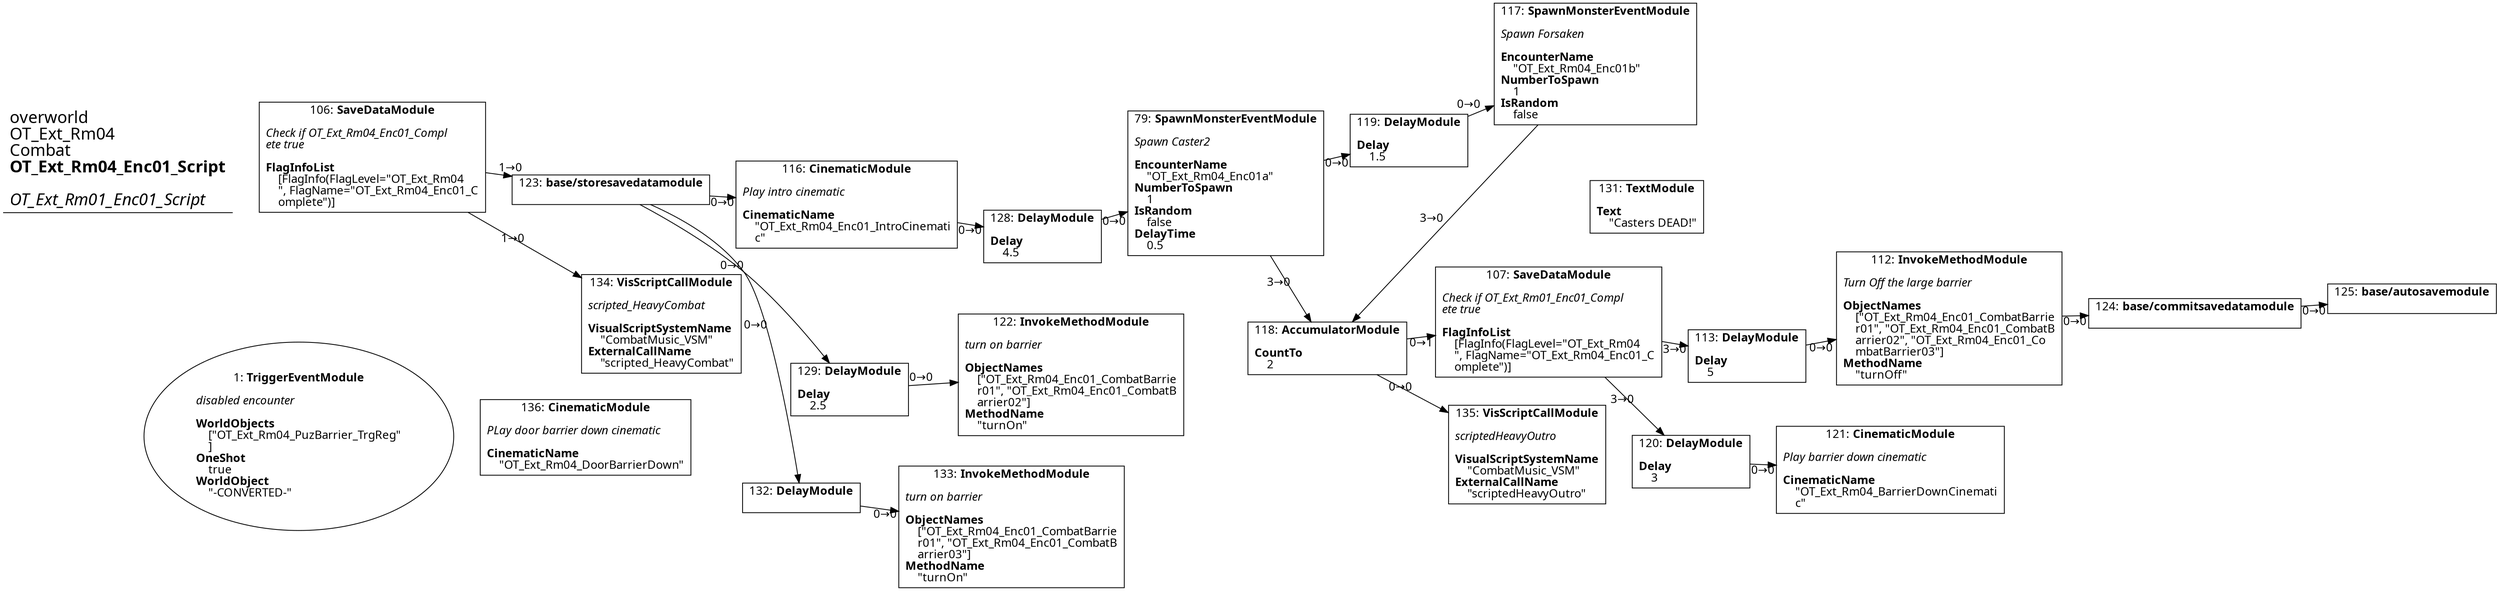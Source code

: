 digraph {
    layout = fdp;
    overlap = prism;
    sep = "+16";
    splines = spline;

    node [ shape = box ];

    graph [ fontname = "Segoe UI" ];
    node [ fontname = "Segoe UI" ];
    edge [ fontname = "Segoe UI" ];

    1 [ label = <1: <b>TriggerEventModule</b><br/><br/><i>disabled encounter<br align="left"/></i><br align="left"/><b>WorldObjects</b><br align="left"/>    [&quot;OT_Ext_Rm04_PuzBarrier_TrgReg&quot;<br align="left"/>    ]<br align="left"/><b>OneShot</b><br align="left"/>    true<br align="left"/><b>WorldObject</b><br align="left"/>    &quot;-CONVERTED-&quot;<br align="left"/>> ];
    1 [ shape = oval ]
    1 [ pos = "0.003,-2.71!" ];

    79 [ label = <79: <b>SpawnMonsterEventModule</b><br/><br/><i>Spawn Caster2<br align="left"/></i><br align="left"/><b>EncounterName</b><br align="left"/>    &quot;OT_Ext_Rm04_Enc01a&quot;<br align="left"/><b>NumberToSpawn</b><br align="left"/>    1<br align="left"/><b>IsRandom</b><br align="left"/>    false<br align="left"/><b>DelayTime</b><br align="left"/>    0.5<br align="left"/>> ];
    79 [ pos = "1.189,-2.414!" ];
    79 -> 119 [ label = "0→0" ];
    79 -> 118 [ label = "3→0" ];

    106 [ label = <106: <b>SaveDataModule</b><br/><br/><i>Check if OT_Ext_Rm04_Enc01_Compl<br align="left"/>ete true<br align="left"/></i><br align="left"/><b>FlagInfoList</b><br align="left"/>    [FlagInfo(FlagLevel=&quot;OT_Ext_Rm04<br align="left"/>    &quot;, FlagName=&quot;OT_Ext_Rm04_Enc01_C<br align="left"/>    omplete&quot;)]<br align="left"/>> ];
    106 [ pos = "0.275,-2.368!" ];
    106 -> 123 [ label = "1→0" ];
    106 -> 134 [ label = "1→0" ];

    107 [ label = <107: <b>SaveDataModule</b><br/><br/><i>Check if OT_Ext_Rm01_Enc01_Compl<br align="left"/>ete true<br align="left"/></i><br align="left"/><b>FlagInfoList</b><br align="left"/>    [FlagInfo(FlagLevel=&quot;OT_Ext_Rm04<br align="left"/>    &quot;, FlagName=&quot;OT_Ext_Rm04_Enc01_C<br align="left"/>    omplete&quot;)]<br align="left"/>> ];
    107 [ pos = "2.242,-2.7580001!" ];
    107 -> 113 [ label = "3→0" ];
    107 -> 120 [ label = "3→0" ];

    112 [ label = <112: <b>InvokeMethodModule</b><br/><br/><i>Turn Off the large barrier<br align="left"/></i><br align="left"/><b>ObjectNames</b><br align="left"/>    [&quot;OT_Ext_Rm04_Enc01_CombatBarrie<br align="left"/>    r01&quot;, &quot;OT_Ext_Rm04_Enc01_CombatB<br align="left"/>    arrier02&quot;, &quot;OT_Ext_Rm04_Enc01_Co<br align="left"/>    mbatBarrier03&quot;]<br align="left"/><b>MethodName</b><br align="left"/>    &quot;turnOff&quot;<br align="left"/>> ];
    112 [ pos = "2.6920002,-2.8040001!" ];
    112 -> 124 [ label = "0→0" ];

    113 [ label = <113: <b>DelayModule</b><br/><br/><b>Delay</b><br align="left"/>    5<br align="left"/>> ];
    113 [ pos = "2.493,-2.8040001!" ];
    113 -> 112 [ label = "0→0" ];

    116 [ label = <116: <b>CinematicModule</b><br/><br/><i>Play intro cinematic<br align="left"/></i><br align="left"/><b>CinematicName</b><br align="left"/>    &quot;OT_Ext_Rm04_Enc01_IntroCinemati<br align="left"/>    c&quot;<br align="left"/>> ];
    116 [ pos = "0.74300003,-2.391!" ];
    116 -> 128 [ label = "0→0" ];

    117 [ label = <117: <b>SpawnMonsterEventModule</b><br/><br/><i>Spawn Forsaken<br align="left"/></i><br align="left"/><b>EncounterName</b><br align="left"/>    &quot;OT_Ext_Rm04_Enc01b&quot;<br align="left"/><b>NumberToSpawn</b><br align="left"/>    1<br align="left"/><b>IsRandom</b><br align="left"/>    false<br align="left"/>> ];
    117 [ pos = "1.6960001,-2.414!" ];
    117 -> 118 [ label = "3→0" ];

    118 [ label = <118: <b>AccumulatorModule</b><br/><br/><b>CountTo</b><br align="left"/>    2<br align="left"/>> ];
    118 [ pos = "1.9970001,-2.7810001!" ];
    118 -> 107 [ label = "0→1" ];
    118 -> 135 [ label = "0→0" ];

    119 [ label = <119: <b>DelayModule</b><br/><br/><b>Delay</b><br align="left"/>    1.5<br align="left"/>> ];
    119 [ pos = "1.4940001,-2.414!" ];
    119 -> 117 [ label = "0→0" ];

    120 [ label = <120: <b>DelayModule</b><br/><br/><b>Delay</b><br align="left"/>    3<br align="left"/>> ];
    120 [ pos = "2.4950001,-3.0040002!" ];
    120 -> 121 [ label = "0→0" ];

    121 [ label = <121: <b>CinematicModule</b><br/><br/><i>Play barrier down cinematic<br align="left"/></i><br align="left"/><b>CinematicName</b><br align="left"/>    &quot;OT_Ext_Rm04_BarrierDownCinemati<br align="left"/>    c&quot;<br align="left"/>> ];
    121 [ pos = "2.6950002,-3.0040002!" ];

    122 [ label = <122: <b>InvokeMethodModule</b><br/><br/><i>turn on barrier<br align="left"/></i><br align="left"/><b>ObjectNames</b><br align="left"/>    [&quot;OT_Ext_Rm04_Enc01_CombatBarrie<br align="left"/>    r01&quot;, &quot;OT_Ext_Rm04_Enc01_CombatB<br align="left"/>    arrier02&quot;]<br align="left"/><b>MethodName</b><br align="left"/>    &quot;turnOn&quot;<br align="left"/>> ];
    122 [ pos = "0.97200006,-2.6420002!" ];

    123 [ label = <123: <b>base/storesavedatamodule</b><br/><br/>> ];
    123 [ pos = "0.50200003,-2.391!" ];
    123 -> 116 [ label = "0→0" ];
    123 -> 129 [ label = "0→0" ];
    123 -> 132 [ label = "0→0" ];

    124 [ label = <124: <b>base/commitsavedatamodule</b><br/><br/>> ];
    124 [ pos = "2.923,-2.8040001!" ];
    124 -> 125 [ label = "0→0" ];

    125 [ label = <125: <b>base/autosavemodule</b><br/><br/>> ];
    125 [ pos = "3.183,-2.8040001!" ];

    128 [ label = <128: <b>DelayModule</b><br/><br/><b>Delay</b><br align="left"/>    4.5<br align="left"/>> ];
    128 [ pos = "0.97700006,-2.414!" ];
    128 -> 79 [ label = "0→0" ];

    129 [ label = <129: <b>DelayModule</b><br/><br/><b>Delay</b><br align="left"/>    2.5<br align="left"/>> ];
    129 [ pos = "0.744,-2.6420002!" ];
    129 -> 122 [ label = "0→0" ];

    131 [ label = <131: <b>TextModule</b><br/><br/><b>Text</b><br align="left"/>    &quot;Casters DEAD!&quot;<br align="left"/>> ];
    131 [ pos = "2.263,-2.5990002!" ];

    132 [ label = <132: <b>DelayModule</b><br/><br/>> ];
    132 [ pos = "0.70900005,-2.8430002!" ];
    132 -> 133 [ label = "0→0" ];

    133 [ label = <133: <b>InvokeMethodModule</b><br/><br/><i>turn on barrier<br align="left"/></i><br align="left"/><b>ObjectNames</b><br align="left"/>    [&quot;OT_Ext_Rm04_Enc01_CombatBarrie<br align="left"/>    r01&quot;, &quot;OT_Ext_Rm04_Enc01_CombatB<br align="left"/>    arrier03&quot;]<br align="left"/><b>MethodName</b><br align="left"/>    &quot;turnOn&quot;<br align="left"/>> ];
    133 [ pos = "0.924,-2.8430002!" ];

    134 [ label = <134: <b>VisScriptCallModule</b><br/><br/><i>scripted_HeavyCombat<br align="left"/></i><br align="left"/><b>VisualScriptSystemName</b><br align="left"/>    &quot;CombatMusic_VSM&quot;<br align="left"/><b>ExternalCallName</b><br align="left"/>    &quot;scripted_HeavyCombat&quot;<br align="left"/>> ];
    134 [ pos = "0.50100005,-2.486!" ];

    135 [ label = <135: <b>VisScriptCallModule</b><br/><br/><i>scriptedHeavyOutro<br align="left"/></i><br align="left"/><b>VisualScriptSystemName</b><br align="left"/>    &quot;CombatMusic_VSM&quot;<br align="left"/><b>ExternalCallName</b><br align="left"/>    &quot;scriptedHeavyOutro&quot;<br align="left"/>> ];
    135 [ pos = "2.2440002,-2.9150002!" ];

    136 [ label = <136: <b>CinematicModule</b><br/><br/><i>PLay door barrier down cinematic<br align="left"/></i><br align="left"/><b>CinematicName</b><br align="left"/>    &quot;OT_Ext_Rm04_DoorBarrierDown&quot;<br align="left"/>> ];
    136 [ pos = "0.27800003,-2.71!" ];

    title [ pos = "0.002,-2.367!" ];
    title [ shape = underline ];
    title [ label = <<font point-size="20">overworld<br align="left"/>OT_Ext_Rm04<br align="left"/>Combat<br align="left"/><b>OT_Ext_Rm04_Enc01_Script</b><br align="left"/><br/><i>OT_Ext_Rm01_Enc01_Script</i><br align="left"/></font>> ];
}
